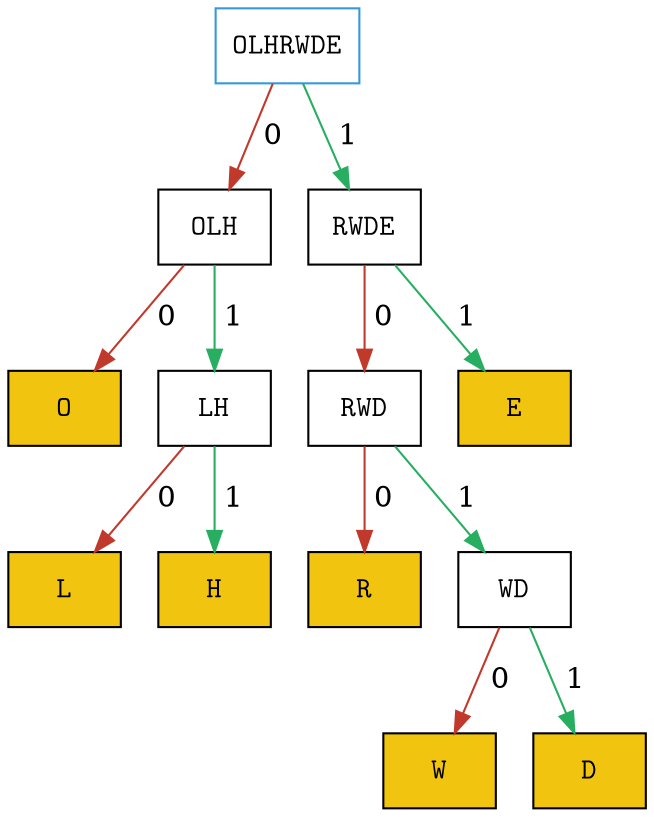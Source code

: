 digraph {
	charset = "utf-8";
	fontname = "Latin Modern Mono";
	graph [ ordering = "out" ];
	n_W [ shape = "box", label = "W", style = "filled", fillcolor = "#f1c40f", fontname = "Latin Modern Mono" ];
	n_D [ shape = "box", label = "D", style = "filled", fillcolor = "#f1c40f", fontname = "Latin Modern Mono" ];
	n_WD -> n_W [ label = " 0", color = "#c0392b" ];
	n_WD -> n_D [ label = " 1", color = "#27ae60" ];
	n_L [ shape = "box", label = "L", style = "filled", fillcolor = "#f1c40f", fontname = "Latin Modern Mono" ];
	n_H [ shape = "box", label = "H", style = "filled", fillcolor = "#f1c40f", fontname = "Latin Modern Mono" ];
	n_LH -> n_L [ label = " 0", color = "#c0392b" ];
	n_LH -> n_H [ label = " 1", color = "#27ae60" ];
	n_R [ shape = "box", label = "R", style = "filled", fillcolor = "#f1c40f", fontname = "Latin Modern Mono" ];
	n_WD [ shape = "box", label = "WD", fontname = "Latin Modern Mono" ];
	n_RWD -> n_R [ label = " 0", color = "#c0392b" ];
	n_RWD -> n_WD [ label = " 1", color = "#27ae60" ];
	n_O [ shape = "box", label = "O", style = "filled", fillcolor = "#f1c40f", fontname = "Latin Modern Mono" ];
	n_LH [ shape = "box", label = "LH", fontname = "Latin Modern Mono" ];
	n_OLH -> n_O [ label = " 0", color = "#c0392b" ];
	n_OLH -> n_LH [ label = " 1", color = "#27ae60" ];
	n_RWD [ shape = "box", label = "RWD", fontname = "Latin Modern Mono" ];
	n_E [ shape = "box", label = "E", style = "filled", fillcolor = "#f1c40f", fontname = "Latin Modern Mono" ];
	n_RWDE -> n_RWD [ label = " 0", color = "#c0392b" ];
	n_RWDE -> n_E [ label = " 1", color = "#27ae60" ];
	n_OLH [ shape = "box", label = "OLH", fontname = "Latin Modern Mono" ];
	n_RWDE [ shape = "box", label = "RWDE", fontname = "Latin Modern Mono" ];
	n_OLHRWDE -> n_OLH [ label = " 0", color = "#c0392b" ];
	n_OLHRWDE -> n_RWDE [ label = " 1", color = "#27ae60" ];
	n_OLHRWDE [ shape = "box", label = "OLHRWDE", color = "#3498db", fontname = "Latin Modern Mono" ];
}
